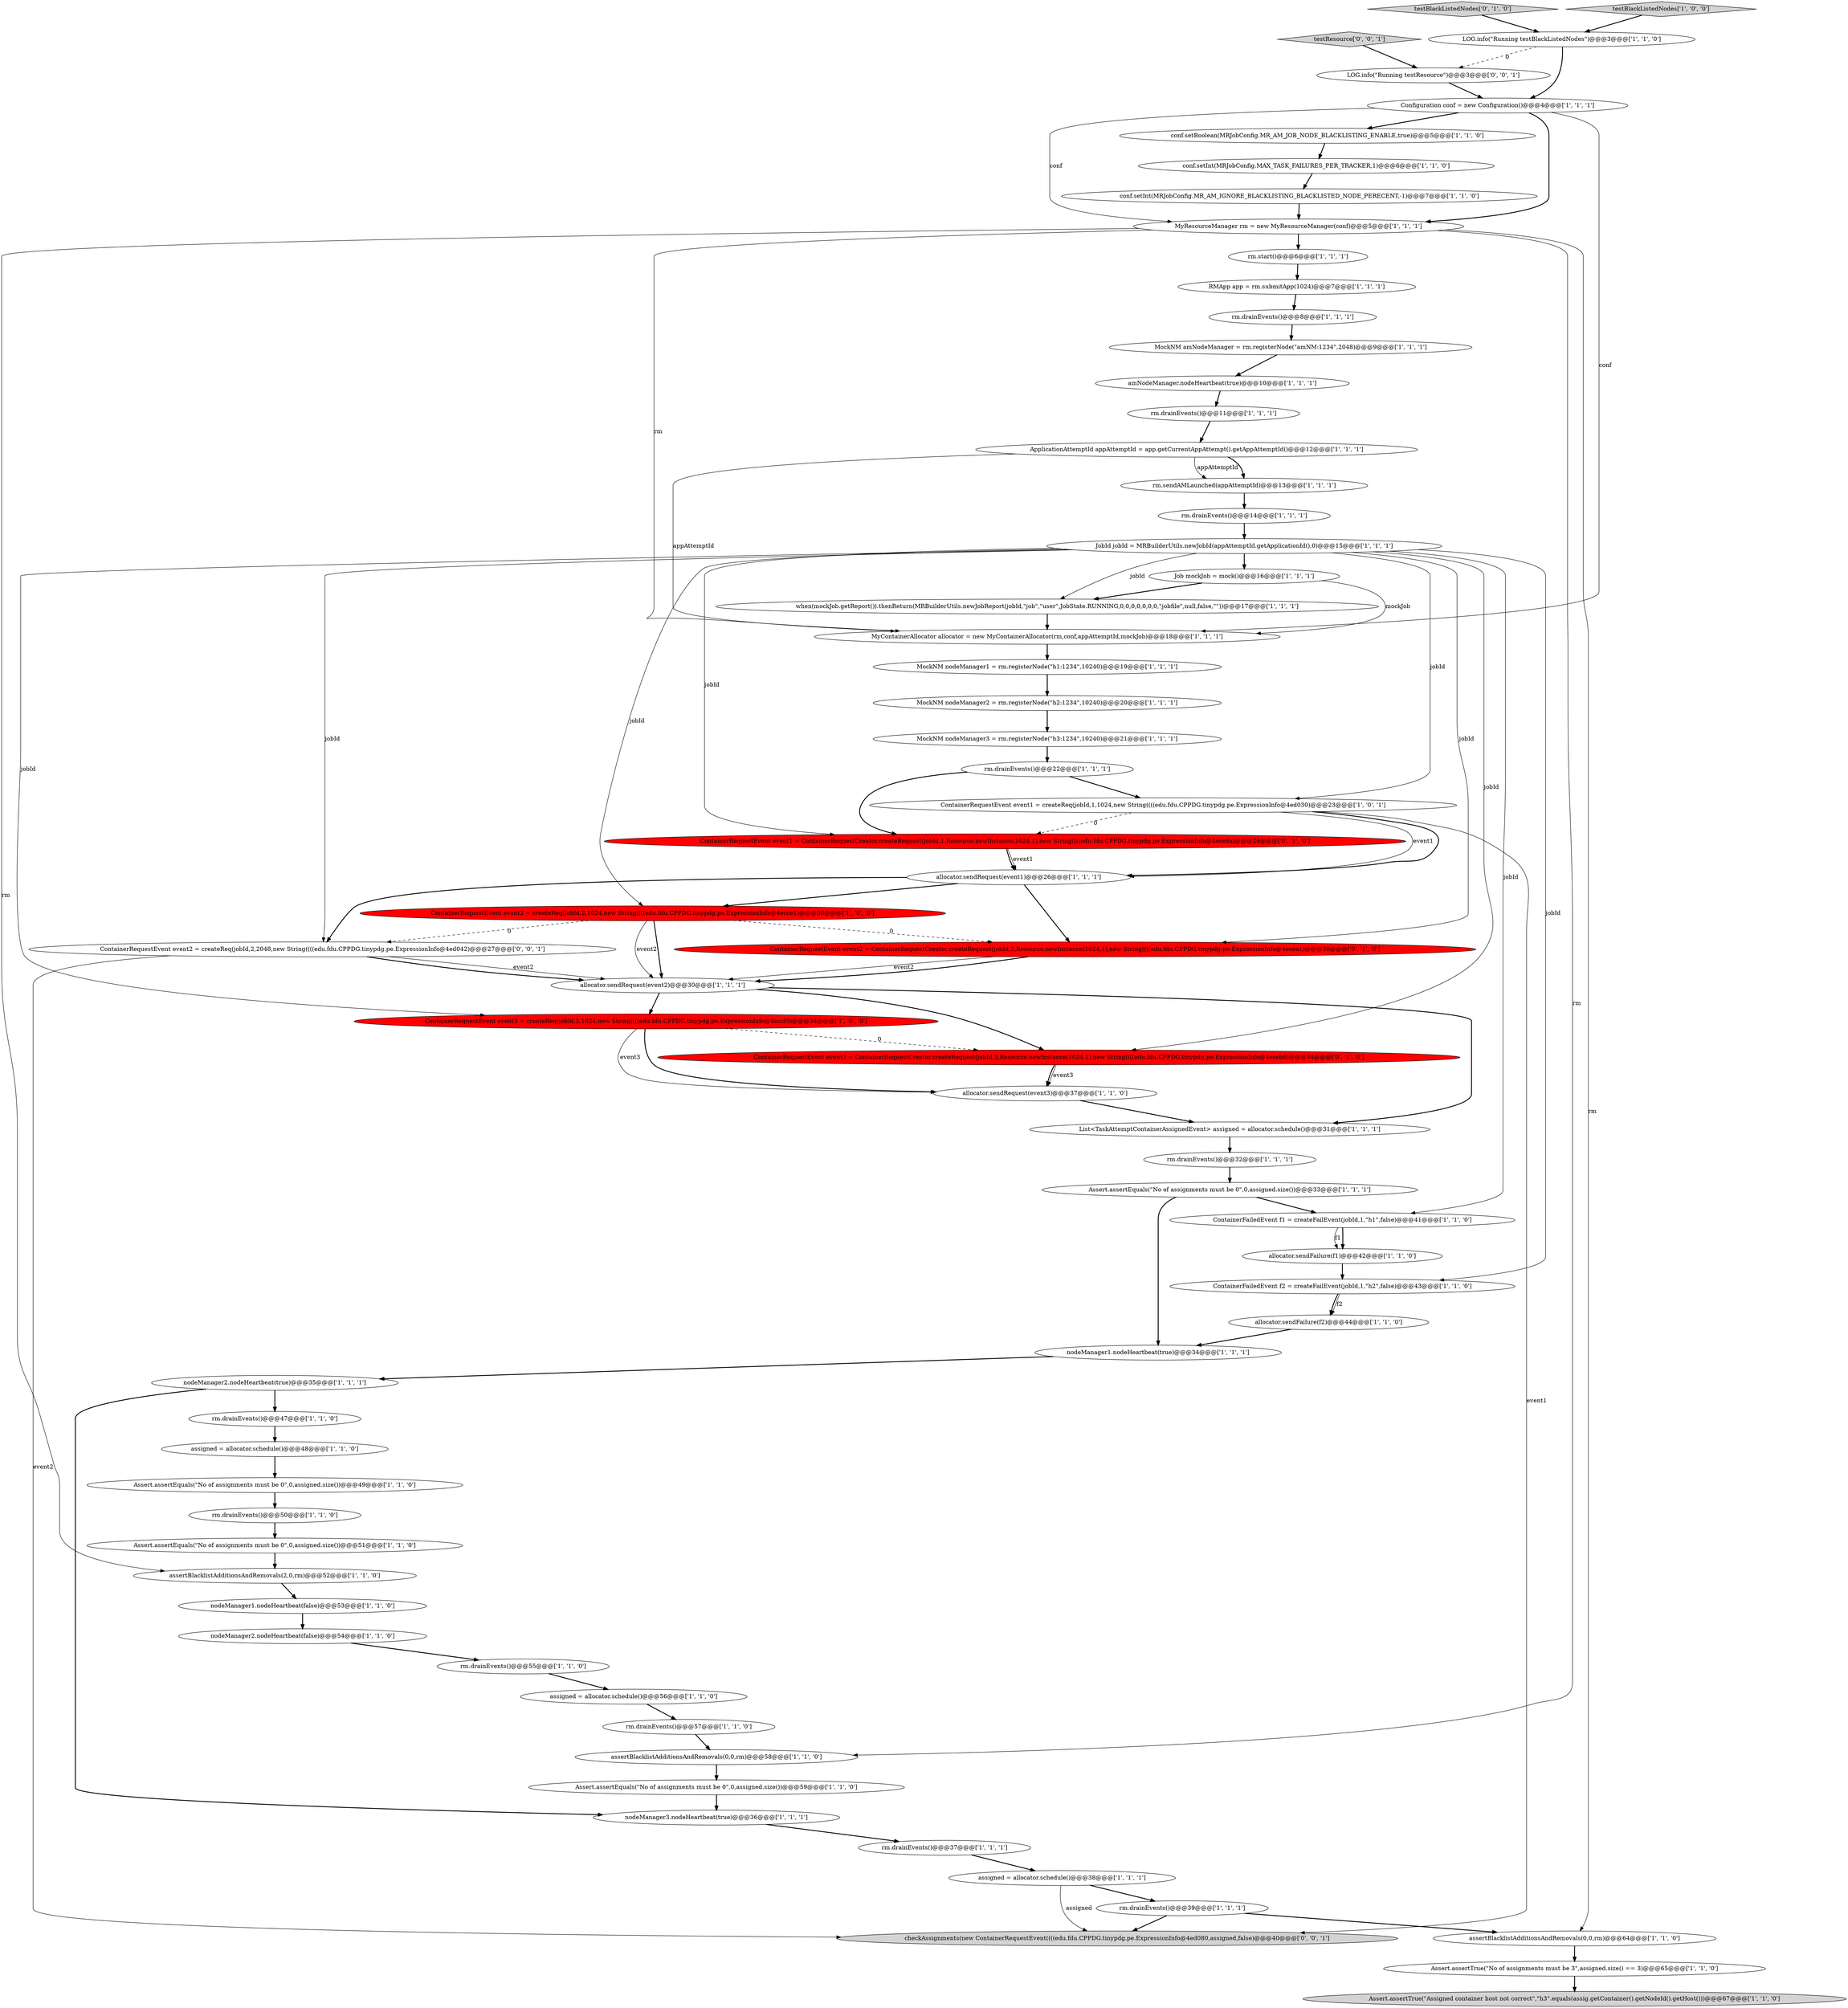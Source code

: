 digraph {
2 [style = filled, label = "RMApp app = rm.submitApp(1024)@@@7@@@['1', '1', '1']", fillcolor = white, shape = ellipse image = "AAA0AAABBB1BBB"];
18 [style = filled, label = "conf.setInt(MRJobConfig.MAX_TASK_FAILURES_PER_TRACKER,1)@@@6@@@['1', '1', '0']", fillcolor = white, shape = ellipse image = "AAA0AAABBB1BBB"];
41 [style = filled, label = "MyResourceManager rm = new MyResourceManager(conf)@@@5@@@['1', '1', '1']", fillcolor = white, shape = ellipse image = "AAA0AAABBB1BBB"];
44 [style = filled, label = "MyContainerAllocator allocator = new MyContainerAllocator(rm,conf,appAttemptId,mockJob)@@@18@@@['1', '1', '1']", fillcolor = white, shape = ellipse image = "AAA0AAABBB1BBB"];
63 [style = filled, label = "LOG.info(\"Running testResource\")@@@3@@@['0', '0', '1']", fillcolor = white, shape = ellipse image = "AAA0AAABBB3BBB"];
11 [style = filled, label = "nodeManager3.nodeHeartbeat(true)@@@36@@@['1', '1', '1']", fillcolor = white, shape = ellipse image = "AAA0AAABBB1BBB"];
36 [style = filled, label = "amNodeManager.nodeHeartbeat(true)@@@10@@@['1', '1', '1']", fillcolor = white, shape = ellipse image = "AAA0AAABBB1BBB"];
30 [style = filled, label = "rm.drainEvents()@@@57@@@['1', '1', '0']", fillcolor = white, shape = ellipse image = "AAA0AAABBB1BBB"];
19 [style = filled, label = "JobId jobId = MRBuilderUtils.newJobId(appAttemptId.getApplicationId(),0)@@@15@@@['1', '1', '1']", fillcolor = white, shape = ellipse image = "AAA0AAABBB1BBB"];
8 [style = filled, label = "rm.drainEvents()@@@8@@@['1', '1', '1']", fillcolor = white, shape = ellipse image = "AAA0AAABBB1BBB"];
17 [style = filled, label = "Configuration conf = new Configuration()@@@4@@@['1', '1', '1']", fillcolor = white, shape = ellipse image = "AAA0AAABBB1BBB"];
13 [style = filled, label = "ApplicationAttemptId appAttemptId = app.getCurrentAppAttempt().getAppAttemptId()@@@12@@@['1', '1', '1']", fillcolor = white, shape = ellipse image = "AAA0AAABBB1BBB"];
37 [style = filled, label = "ContainerRequestEvent event2 = createReq(jobId,2,1024,new String((((edu.fdu.CPPDG.tinypdg.pe.ExpressionInfo@4ecce1)@@@30@@@['1', '0', '0']", fillcolor = red, shape = ellipse image = "AAA1AAABBB1BBB"];
40 [style = filled, label = "ContainerRequestEvent event1 = createReq(jobId,1,1024,new String((((edu.fdu.CPPDG.tinypdg.pe.ExpressionInfo@4ed030)@@@23@@@['1', '0', '1']", fillcolor = white, shape = ellipse image = "AAA0AAABBB1BBB"];
65 [style = filled, label = "checkAssignments(new ContainerRequestEvent((((edu.fdu.CPPDG.tinypdg.pe.ExpressionInfo@4ed080,assigned,false)@@@40@@@['0', '0', '1']", fillcolor = lightgray, shape = ellipse image = "AAA0AAABBB3BBB"];
57 [style = filled, label = "Assert.assertTrue(\"No of assignments must be 3\",assigned.size() == 3)@@@65@@@['1', '1', '0']", fillcolor = white, shape = ellipse image = "AAA0AAABBB1BBB"];
27 [style = filled, label = "assertBlacklistAdditionsAndRemovals(2,0,rm)@@@52@@@['1', '1', '0']", fillcolor = white, shape = ellipse image = "AAA0AAABBB1BBB"];
49 [style = filled, label = "rm.drainEvents()@@@32@@@['1', '1', '1']", fillcolor = white, shape = ellipse image = "AAA0AAABBB1BBB"];
58 [style = filled, label = "assigned = allocator.schedule()@@@38@@@['1', '1', '1']", fillcolor = white, shape = ellipse image = "AAA0AAABBB1BBB"];
7 [style = filled, label = "allocator.sendFailure(f2)@@@44@@@['1', '1', '0']", fillcolor = white, shape = ellipse image = "AAA0AAABBB1BBB"];
14 [style = filled, label = "when(mockJob.getReport()).thenReturn(MRBuilderUtils.newJobReport(jobId,\"job\",\"user\",JobState.RUNNING,0,0,0,0,0,0,0,\"jobfile\",null,false,\"\"))@@@17@@@['1', '1', '1']", fillcolor = white, shape = ellipse image = "AAA0AAABBB1BBB"];
43 [style = filled, label = "rm.drainEvents()@@@37@@@['1', '1', '1']", fillcolor = white, shape = ellipse image = "AAA0AAABBB1BBB"];
16 [style = filled, label = "Job mockJob = mock()@@@16@@@['1', '1', '1']", fillcolor = white, shape = ellipse image = "AAA0AAABBB1BBB"];
23 [style = filled, label = "allocator.sendRequest(event2)@@@30@@@['1', '1', '1']", fillcolor = white, shape = ellipse image = "AAA0AAABBB1BBB"];
42 [style = filled, label = "Assert.assertEquals(\"No of assignments must be 0\",0,assigned.size())@@@49@@@['1', '1', '0']", fillcolor = white, shape = ellipse image = "AAA0AAABBB1BBB"];
5 [style = filled, label = "allocator.sendFailure(f1)@@@42@@@['1', '1', '0']", fillcolor = white, shape = ellipse image = "AAA0AAABBB1BBB"];
9 [style = filled, label = "assigned = allocator.schedule()@@@56@@@['1', '1', '0']", fillcolor = white, shape = ellipse image = "AAA0AAABBB1BBB"];
48 [style = filled, label = "LOG.info(\"Running testBlackListedNodes\")@@@3@@@['1', '1', '0']", fillcolor = white, shape = ellipse image = "AAA0AAABBB1BBB"];
15 [style = filled, label = "Assert.assertTrue(\"Assigned container host not correct\",\"h3\".equals(assig.getContainer().getNodeId().getHost()))@@@67@@@['1', '1', '0']", fillcolor = lightgray, shape = ellipse image = "AAA0AAABBB1BBB"];
54 [style = filled, label = "assigned = allocator.schedule()@@@48@@@['1', '1', '0']", fillcolor = white, shape = ellipse image = "AAA0AAABBB1BBB"];
66 [style = filled, label = "ContainerRequestEvent event2 = createReq(jobId,2,2048,new String((((edu.fdu.CPPDG.tinypdg.pe.ExpressionInfo@4ed042)@@@27@@@['0', '0', '1']", fillcolor = white, shape = ellipse image = "AAA0AAABBB3BBB"];
53 [style = filled, label = "ContainerFailedEvent f1 = createFailEvent(jobId,1,\"h1\",false)@@@41@@@['1', '1', '0']", fillcolor = white, shape = ellipse image = "AAA0AAABBB1BBB"];
1 [style = filled, label = "allocator.sendRequest(event1)@@@26@@@['1', '1', '1']", fillcolor = white, shape = ellipse image = "AAA0AAABBB1BBB"];
60 [style = filled, label = "ContainerRequestEvent event1 = ContainerRequestCreator.createRequest(jobId,1,Resource.newInstance(1024,1),new String((((edu.fdu.CPPDG.tinypdg.pe.ExpressionInfo@4ece8a)@@@26@@@['0', '1', '0']", fillcolor = red, shape = ellipse image = "AAA1AAABBB2BBB"];
61 [style = filled, label = "ContainerRequestEvent event3 = ContainerRequestCreator.createRequest(jobId,3,Resource.newInstance(1024,1),new String((((edu.fdu.CPPDG.tinypdg.pe.ExpressionInfo@4eceb8)@@@34@@@['0', '1', '0']", fillcolor = red, shape = ellipse image = "AAA1AAABBB2BBB"];
47 [style = filled, label = "rm.drainEvents()@@@55@@@['1', '1', '0']", fillcolor = white, shape = ellipse image = "AAA0AAABBB1BBB"];
59 [style = filled, label = "ContainerRequestEvent event2 = ContainerRequestCreator.createRequest(jobId,2,Resource.newInstance(1024,1),new String((((edu.fdu.CPPDG.tinypdg.pe.ExpressionInfo@4ecea1)@@@30@@@['0', '1', '0']", fillcolor = red, shape = ellipse image = "AAA1AAABBB2BBB"];
51 [style = filled, label = "rm.drainEvents()@@@14@@@['1', '1', '1']", fillcolor = white, shape = ellipse image = "AAA0AAABBB1BBB"];
26 [style = filled, label = "assertBlacklistAdditionsAndRemovals(0,0,rm)@@@58@@@['1', '1', '0']", fillcolor = white, shape = ellipse image = "AAA0AAABBB1BBB"];
28 [style = filled, label = "conf.setInt(MRJobConfig.MR_AM_IGNORE_BLACKLISTING_BLACKLISTED_NODE_PERECENT,-1)@@@7@@@['1', '1', '0']", fillcolor = white, shape = ellipse image = "AAA0AAABBB1BBB"];
38 [style = filled, label = "nodeManager2.nodeHeartbeat(false)@@@54@@@['1', '1', '0']", fillcolor = white, shape = ellipse image = "AAA0AAABBB1BBB"];
55 [style = filled, label = "nodeManager1.nodeHeartbeat(false)@@@53@@@['1', '1', '0']", fillcolor = white, shape = ellipse image = "AAA0AAABBB1BBB"];
4 [style = filled, label = "MockNM nodeManager1 = rm.registerNode(\"h1:1234\",10240)@@@19@@@['1', '1', '1']", fillcolor = white, shape = ellipse image = "AAA0AAABBB1BBB"];
39 [style = filled, label = "rm.drainEvents()@@@22@@@['1', '1', '1']", fillcolor = white, shape = ellipse image = "AAA0AAABBB1BBB"];
64 [style = filled, label = "testResource['0', '0', '1']", fillcolor = lightgray, shape = diamond image = "AAA0AAABBB3BBB"];
50 [style = filled, label = "rm.start()@@@6@@@['1', '1', '1']", fillcolor = white, shape = ellipse image = "AAA0AAABBB1BBB"];
31 [style = filled, label = "rm.drainEvents()@@@50@@@['1', '1', '0']", fillcolor = white, shape = ellipse image = "AAA0AAABBB1BBB"];
62 [style = filled, label = "testBlackListedNodes['0', '1', '0']", fillcolor = lightgray, shape = diamond image = "AAA0AAABBB2BBB"];
0 [style = filled, label = "MockNM amNodeManager = rm.registerNode(\"amNM:1234\",2048)@@@9@@@['1', '1', '1']", fillcolor = white, shape = ellipse image = "AAA0AAABBB1BBB"];
20 [style = filled, label = "testBlackListedNodes['1', '0', '0']", fillcolor = lightgray, shape = diamond image = "AAA0AAABBB1BBB"];
24 [style = filled, label = "nodeManager1.nodeHeartbeat(true)@@@34@@@['1', '1', '1']", fillcolor = white, shape = ellipse image = "AAA0AAABBB1BBB"];
35 [style = filled, label = "MockNM nodeManager3 = rm.registerNode(\"h3:1234\",10240)@@@21@@@['1', '1', '1']", fillcolor = white, shape = ellipse image = "AAA0AAABBB1BBB"];
10 [style = filled, label = "Assert.assertEquals(\"No of assignments must be 0\",0,assigned.size())@@@59@@@['1', '1', '0']", fillcolor = white, shape = ellipse image = "AAA0AAABBB1BBB"];
25 [style = filled, label = "rm.drainEvents()@@@47@@@['1', '1', '0']", fillcolor = white, shape = ellipse image = "AAA0AAABBB1BBB"];
22 [style = filled, label = "List<TaskAttemptContainerAssignedEvent> assigned = allocator.schedule()@@@31@@@['1', '1', '1']", fillcolor = white, shape = ellipse image = "AAA0AAABBB1BBB"];
33 [style = filled, label = "MockNM nodeManager2 = rm.registerNode(\"h2:1234\",10240)@@@20@@@['1', '1', '1']", fillcolor = white, shape = ellipse image = "AAA0AAABBB1BBB"];
6 [style = filled, label = "assertBlacklistAdditionsAndRemovals(0,0,rm)@@@64@@@['1', '1', '0']", fillcolor = white, shape = ellipse image = "AAA0AAABBB1BBB"];
32 [style = filled, label = "Assert.assertEquals(\"No of assignments must be 0\",0,assigned.size())@@@51@@@['1', '1', '0']", fillcolor = white, shape = ellipse image = "AAA0AAABBB1BBB"];
34 [style = filled, label = "rm.sendAMLaunched(appAttemptId)@@@13@@@['1', '1', '1']", fillcolor = white, shape = ellipse image = "AAA0AAABBB1BBB"];
45 [style = filled, label = "rm.drainEvents()@@@11@@@['1', '1', '1']", fillcolor = white, shape = ellipse image = "AAA0AAABBB1BBB"];
3 [style = filled, label = "ContainerFailedEvent f2 = createFailEvent(jobId,1,\"h2\",false)@@@43@@@['1', '1', '0']", fillcolor = white, shape = ellipse image = "AAA0AAABBB1BBB"];
29 [style = filled, label = "allocator.sendRequest(event3)@@@37@@@['1', '1', '0']", fillcolor = white, shape = ellipse image = "AAA0AAABBB1BBB"];
46 [style = filled, label = "conf.setBoolean(MRJobConfig.MR_AM_JOB_NODE_BLACKLISTING_ENABLE,true)@@@5@@@['1', '1', '0']", fillcolor = white, shape = ellipse image = "AAA0AAABBB1BBB"];
56 [style = filled, label = "Assert.assertEquals(\"No of assignments must be 0\",0,assigned.size())@@@33@@@['1', '1', '1']", fillcolor = white, shape = ellipse image = "AAA0AAABBB1BBB"];
21 [style = filled, label = "rm.drainEvents()@@@39@@@['1', '1', '1']", fillcolor = white, shape = ellipse image = "AAA0AAABBB1BBB"];
12 [style = filled, label = "ContainerRequestEvent event3 = createReq(jobId,3,1024,new String((((edu.fdu.CPPDG.tinypdg.pe.ExpressionInfo@4eccf3)@@@34@@@['1', '0', '0']", fillcolor = red, shape = ellipse image = "AAA1AAABBB1BBB"];
52 [style = filled, label = "nodeManager2.nodeHeartbeat(true)@@@35@@@['1', '1', '1']", fillcolor = white, shape = ellipse image = "AAA0AAABBB1BBB"];
5->3 [style = bold, label=""];
47->9 [style = bold, label=""];
6->57 [style = bold, label=""];
26->10 [style = bold, label=""];
19->53 [style = solid, label="jobId"];
17->44 [style = solid, label="conf"];
50->2 [style = bold, label=""];
13->34 [style = solid, label="appAttemptId"];
41->26 [style = solid, label="rm"];
40->1 [style = solid, label="event1"];
19->37 [style = solid, label="jobId"];
8->0 [style = bold, label=""];
39->60 [style = bold, label=""];
41->27 [style = solid, label="rm"];
23->22 [style = bold, label=""];
3->7 [style = solid, label="f2"];
20->48 [style = bold, label=""];
16->14 [style = bold, label=""];
49->56 [style = bold, label=""];
23->12 [style = bold, label=""];
56->53 [style = bold, label=""];
43->58 [style = bold, label=""];
60->1 [style = bold, label=""];
37->59 [style = dashed, label="0"];
10->11 [style = bold, label=""];
37->66 [style = dashed, label="0"];
13->34 [style = bold, label=""];
48->63 [style = dashed, label="0"];
19->66 [style = solid, label="jobId"];
61->29 [style = solid, label="event3"];
23->61 [style = bold, label=""];
17->41 [style = bold, label=""];
30->26 [style = bold, label=""];
66->23 [style = solid, label="event2"];
19->61 [style = solid, label="jobId"];
42->31 [style = bold, label=""];
55->38 [style = bold, label=""];
11->43 [style = bold, label=""];
48->17 [style = bold, label=""];
18->28 [style = bold, label=""];
40->60 [style = dashed, label="0"];
0->36 [style = bold, label=""];
22->49 [style = bold, label=""];
19->14 [style = solid, label="jobId"];
12->29 [style = solid, label="event3"];
7->24 [style = bold, label=""];
12->29 [style = bold, label=""];
21->65 [style = bold, label=""];
44->4 [style = bold, label=""];
3->7 [style = bold, label=""];
17->41 [style = solid, label="conf"];
38->47 [style = bold, label=""];
1->59 [style = bold, label=""];
62->48 [style = bold, label=""];
13->44 [style = solid, label="appAttemptId"];
61->29 [style = bold, label=""];
41->50 [style = bold, label=""];
19->40 [style = solid, label="jobId"];
17->46 [style = bold, label=""];
19->60 [style = solid, label="jobId"];
31->32 [style = bold, label=""];
41->6 [style = solid, label="rm"];
35->39 [style = bold, label=""];
58->65 [style = solid, label="assigned"];
32->27 [style = bold, label=""];
37->23 [style = solid, label="event2"];
56->24 [style = bold, label=""];
4->33 [style = bold, label=""];
46->18 [style = bold, label=""];
28->41 [style = bold, label=""];
66->65 [style = solid, label="event2"];
19->16 [style = bold, label=""];
54->42 [style = bold, label=""];
41->44 [style = solid, label="rm"];
34->51 [style = bold, label=""];
16->44 [style = solid, label="mockJob"];
27->55 [style = bold, label=""];
19->12 [style = solid, label="jobId"];
63->17 [style = bold, label=""];
39->40 [style = bold, label=""];
57->15 [style = bold, label=""];
19->3 [style = solid, label="jobId"];
25->54 [style = bold, label=""];
1->37 [style = bold, label=""];
40->65 [style = solid, label="event1"];
1->66 [style = bold, label=""];
52->11 [style = bold, label=""];
66->23 [style = bold, label=""];
33->35 [style = bold, label=""];
59->23 [style = solid, label="event2"];
21->6 [style = bold, label=""];
53->5 [style = bold, label=""];
59->23 [style = bold, label=""];
60->1 [style = solid, label="event1"];
64->63 [style = bold, label=""];
9->30 [style = bold, label=""];
45->13 [style = bold, label=""];
37->23 [style = bold, label=""];
14->44 [style = bold, label=""];
19->59 [style = solid, label="jobId"];
40->1 [style = bold, label=""];
52->25 [style = bold, label=""];
12->61 [style = dashed, label="0"];
58->21 [style = bold, label=""];
24->52 [style = bold, label=""];
29->22 [style = bold, label=""];
36->45 [style = bold, label=""];
53->5 [style = solid, label="f1"];
51->19 [style = bold, label=""];
2->8 [style = bold, label=""];
}
